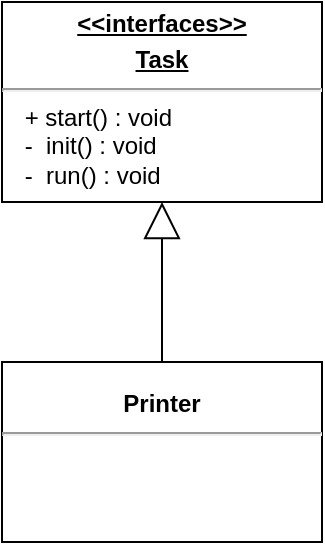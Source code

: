 <mxfile version="13.8.3" type="google"><diagram id="njPW_tboIVseyxhEBPLP" name="Page-1"><mxGraphModel dx="1422" dy="776" grid="1" gridSize="10" guides="1" tooltips="1" connect="1" arrows="1" fold="1" page="1" pageScale="1" pageWidth="850" pageHeight="1100" math="0" shadow="0"><root><mxCell id="0"/><mxCell id="1" parent="0"/><mxCell id="FjR3eVYJT4J-7r6wboyh-9" value="" style="endArrow=block;endSize=16;endFill=0;html=1;entryX=0.5;entryY=1;entryDx=0;entryDy=0;exitX=0.5;exitY=0;exitDx=0;exitDy=0;" edge="1" parent="1" target="FjR3eVYJT4J-7r6wboyh-14"><mxGeometry width="160" relative="1" as="geometry"><mxPoint x="200" y="240" as="sourcePoint"/><mxPoint x="110" y="300" as="targetPoint"/><Array as="points"/></mxGeometry></mxCell><mxCell id="FjR3eVYJT4J-7r6wboyh-14" value="&lt;p style=&quot;margin: 0px ; margin-top: 4px ; text-align: center ; text-decoration: underline&quot;&gt;&lt;b&gt;&amp;lt;&amp;lt;interfaces&amp;gt;&amp;gt;&lt;br&gt;&lt;/b&gt;&lt;/p&gt;&lt;p style=&quot;margin: 0px ; margin-top: 4px ; text-align: center ; text-decoration: underline&quot;&gt;&lt;b&gt;Task&lt;/b&gt;&lt;/p&gt;&lt;hr&gt;&lt;p style=&quot;margin: 0px ; margin-left: 8px&quot;&gt;&amp;nbsp;+ start() : void&lt;br&gt;&amp;nbsp;-&amp;nbsp; init() : void &lt;br&gt;&amp;nbsp;-&amp;nbsp; run() : void&lt;br&gt;&lt;/p&gt;" style="verticalAlign=top;align=left;overflow=fill;fontSize=12;fontFamily=Helvetica;html=1;" vertex="1" parent="1"><mxGeometry x="120" y="60" width="160" height="100" as="geometry"/></mxCell><mxCell id="FjR3eVYJT4J-7r6wboyh-16" value="&lt;div align=&quot;center&quot;&gt;&lt;b&gt;&lt;br&gt;&lt;/b&gt;&lt;/div&gt;&lt;div align=&quot;center&quot;&gt;&lt;b&gt;Printer&lt;/b&gt;&lt;/div&gt;&lt;hr&gt;" style="verticalAlign=top;align=left;overflow=fill;fontSize=12;fontFamily=Helvetica;html=1;" vertex="1" parent="1"><mxGeometry x="120" y="240" width="160" height="90" as="geometry"/></mxCell></root></mxGraphModel></diagram></mxfile>